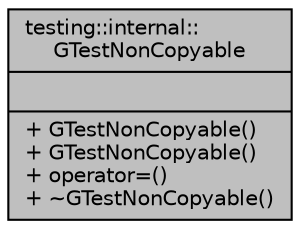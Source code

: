 digraph "testing::internal::GTestNonCopyable"
{
 // LATEX_PDF_SIZE
  bgcolor="transparent";
  edge [fontname="Helvetica",fontsize="10",labelfontname="Helvetica",labelfontsize="10"];
  node [fontname="Helvetica",fontsize="10",shape=record];
  Node1 [label="{testing::internal::\lGTestNonCopyable\n||+ GTestNonCopyable()\l+ GTestNonCopyable()\l+ operator=()\l+ ~GTestNonCopyable()\l}",height=0.2,width=0.4,color="black", fillcolor="grey75", style="filled", fontcolor="black",tooltip=" "];
}
